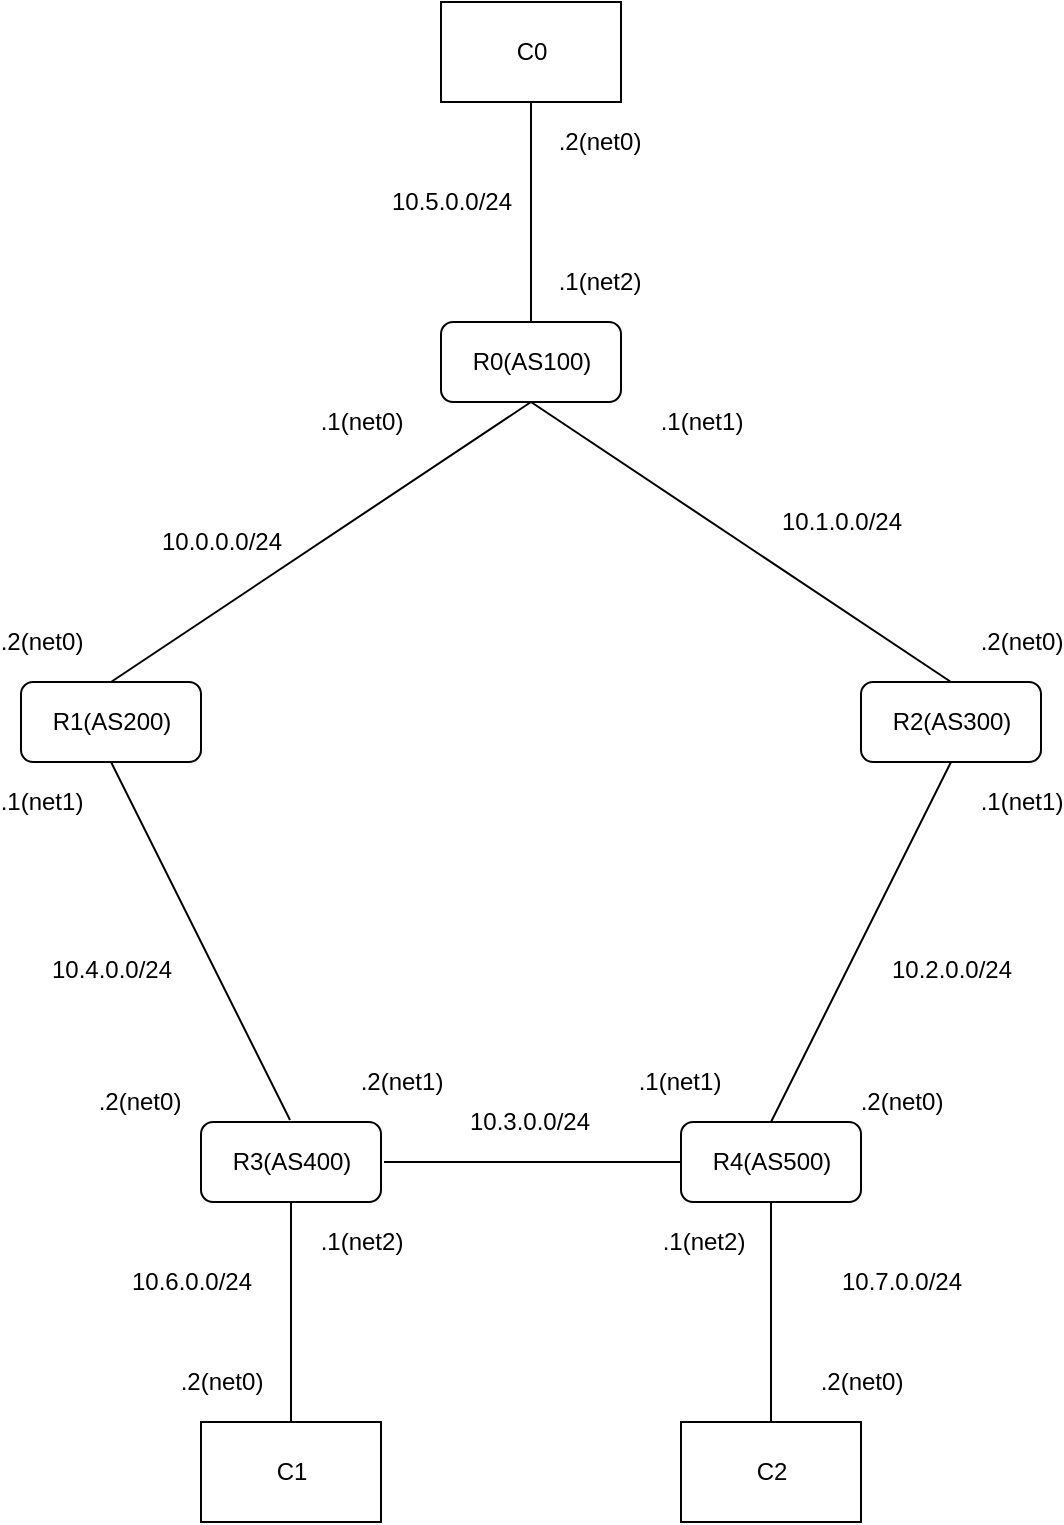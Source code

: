 <mxfile version="12.2.4"><diagram id="lqxfml5Tu0mbVhNB5yz7"><mxGraphModel dx="793" dy="794" grid="1" gridSize="10" guides="1" tooltips="1" connect="1" arrows="1" fold="1" page="1" pageScale="1" pageWidth="827" pageHeight="1169" math="0" shadow="0"><root><mxCell id="0"/><mxCell id="1" parent="0"/><mxCell id="2" value="R0(AS100)" style="rounded=1;whiteSpace=wrap;html=1;" vertex="1" parent="1"><mxGeometry x="368.5" y="260" width="90" height="40" as="geometry"/></mxCell><mxCell id="3" value="R3(AS400)" style="rounded=1;whiteSpace=wrap;html=1;" vertex="1" parent="1"><mxGeometry x="248.5" y="660" width="90" height="40" as="geometry"/></mxCell><mxCell id="4" value="R4(AS500)" style="rounded=1;whiteSpace=wrap;html=1;" vertex="1" parent="1"><mxGeometry x="488.5" y="660" width="90" height="40" as="geometry"/></mxCell><mxCell id="5" value="R2(AS300)" style="rounded=1;whiteSpace=wrap;html=1;" vertex="1" parent="1"><mxGeometry x="578.5" y="440" width="90" height="40" as="geometry"/></mxCell><mxCell id="6" value="R1(AS200)" style="rounded=1;whiteSpace=wrap;html=1;" vertex="1" parent="1"><mxGeometry x="158.5" y="440" width="90" height="40" as="geometry"/></mxCell><mxCell id="7" value="C1" style="rounded=0;whiteSpace=wrap;html=1;" vertex="1" parent="1"><mxGeometry x="248.5" y="810" width="90" height="50" as="geometry"/></mxCell><mxCell id="8" value="C2" style="rounded=0;whiteSpace=wrap;html=1;" vertex="1" parent="1"><mxGeometry x="488.5" y="810" width="90" height="50" as="geometry"/></mxCell><mxCell id="9" value="C0" style="rounded=0;whiteSpace=wrap;html=1;" vertex="1" parent="1"><mxGeometry x="368.5" y="100" width="90" height="50" as="geometry"/></mxCell><mxCell id="13" value="" style="endArrow=none;html=1;entryX=0.5;entryY=1;entryDx=0;entryDy=0;" edge="1" parent="1" source="7" target="3"><mxGeometry width="50" height="50" relative="1" as="geometry"><mxPoint x="160" y="930" as="sourcePoint"/><mxPoint x="210" y="880" as="targetPoint"/></mxGeometry></mxCell><mxCell id="14" value="" style="endArrow=none;html=1;entryX=0.5;entryY=1;entryDx=0;entryDy=0;" edge="1" parent="1" source="8" target="4"><mxGeometry width="50" height="50" relative="1" as="geometry"><mxPoint x="160" y="930" as="sourcePoint"/><mxPoint x="210" y="880" as="targetPoint"/></mxGeometry></mxCell><mxCell id="15" value="" style="endArrow=none;html=1;entryX=0.5;entryY=1;entryDx=0;entryDy=0;" edge="1" parent="1" target="6"><mxGeometry width="50" height="50" relative="1" as="geometry"><mxPoint x="293" y="659" as="sourcePoint"/><mxPoint x="200" y="510" as="targetPoint"/></mxGeometry></mxCell><mxCell id="16" value="" style="endArrow=none;html=1;entryX=0.5;entryY=1;entryDx=0;entryDy=0;exitX=0.5;exitY=0;exitDx=0;exitDy=0;" edge="1" parent="1" source="4" target="5"><mxGeometry width="50" height="50" relative="1" as="geometry"><mxPoint x="580" y="590" as="sourcePoint"/><mxPoint x="630" y="540" as="targetPoint"/></mxGeometry></mxCell><mxCell id="17" value="" style="endArrow=none;html=1;entryX=0;entryY=0.5;entryDx=0;entryDy=0;" edge="1" parent="1" target="4"><mxGeometry width="50" height="50" relative="1" as="geometry"><mxPoint x="340" y="680" as="sourcePoint"/><mxPoint x="430" y="650" as="targetPoint"/></mxGeometry></mxCell><mxCell id="18" value="" style="endArrow=none;html=1;entryX=0.5;entryY=1;entryDx=0;entryDy=0;exitX=0.5;exitY=0;exitDx=0;exitDy=0;" edge="1" parent="1" source="6" target="2"><mxGeometry width="50" height="50" relative="1" as="geometry"><mxPoint x="250" y="390" as="sourcePoint"/><mxPoint x="300" y="340" as="targetPoint"/></mxGeometry></mxCell><mxCell id="19" value="" style="endArrow=none;html=1;entryX=0.5;entryY=1;entryDx=0;entryDy=0;exitX=0.5;exitY=0;exitDx=0;exitDy=0;" edge="1" parent="1" source="5" target="2"><mxGeometry width="50" height="50" relative="1" as="geometry"><mxPoint x="500" y="400" as="sourcePoint"/><mxPoint x="550" y="350" as="targetPoint"/></mxGeometry></mxCell><mxCell id="20" value="" style="endArrow=none;html=1;entryX=0.5;entryY=1;entryDx=0;entryDy=0;exitX=0.5;exitY=0;exitDx=0;exitDy=0;" edge="1" parent="1" source="2" target="9"><mxGeometry width="50" height="50" relative="1" as="geometry"><mxPoint x="400" y="220" as="sourcePoint"/><mxPoint x="450" y="170" as="targetPoint"/></mxGeometry></mxCell><mxCell id="21" value="10.0.0.0/24" style="text;html=1;strokeColor=none;fillColor=none;align=center;verticalAlign=middle;whiteSpace=wrap;rounded=0;" vertex="1" parent="1"><mxGeometry x="223.5" y="360" width="70" height="20" as="geometry"/></mxCell><mxCell id="22" value="10.4.0.0/24" style="text;html=1;strokeColor=none;fillColor=none;align=center;verticalAlign=middle;whiteSpace=wrap;rounded=0;" vertex="1" parent="1"><mxGeometry x="168.5" y="574" width="70" height="20" as="geometry"/></mxCell><mxCell id="23" value="10.3.0.0/24" style="text;html=1;strokeColor=none;fillColor=none;align=center;verticalAlign=middle;whiteSpace=wrap;rounded=0;" vertex="1" parent="1"><mxGeometry x="378" y="650" width="70" height="20" as="geometry"/></mxCell><mxCell id="24" value="10.2.0.0/24" style="text;html=1;strokeColor=none;fillColor=none;align=center;verticalAlign=middle;whiteSpace=wrap;rounded=0;" vertex="1" parent="1"><mxGeometry x="588.5" y="574" width="70" height="20" as="geometry"/></mxCell><mxCell id="25" value="10.1.0.0/24" style="text;html=1;strokeColor=none;fillColor=none;align=center;verticalAlign=middle;whiteSpace=wrap;rounded=0;" vertex="1" parent="1"><mxGeometry x="533.5" y="350" width="70" height="20" as="geometry"/></mxCell><mxCell id="26" value=".2(net0)" style="text;html=1;strokeColor=none;fillColor=none;align=center;verticalAlign=middle;whiteSpace=wrap;rounded=0;" vertex="1" parent="1"><mxGeometry x="198" y="640" width="40" height="20" as="geometry"/></mxCell><mxCell id="27" value=".2(net0)" style="text;html=1;strokeColor=none;fillColor=none;align=center;verticalAlign=middle;whiteSpace=wrap;rounded=0;" vertex="1" parent="1"><mxGeometry x="238.5" y="780" width="40" height="20" as="geometry"/></mxCell><mxCell id="28" value=".1(net1)" style="text;html=1;strokeColor=none;fillColor=none;align=center;verticalAlign=middle;whiteSpace=wrap;rounded=0;" vertex="1" parent="1"><mxGeometry x="148.5" y="490" width="40" height="20" as="geometry"/></mxCell><mxCell id="29" value=".1(net1)" style="text;html=1;strokeColor=none;fillColor=none;align=center;verticalAlign=middle;whiteSpace=wrap;rounded=0;" vertex="1" parent="1"><mxGeometry x="638.5" y="490" width="40" height="20" as="geometry"/></mxCell><mxCell id="30" value=".1(net1)" style="text;html=1;strokeColor=none;fillColor=none;align=center;verticalAlign=middle;whiteSpace=wrap;rounded=0;" vertex="1" parent="1"><mxGeometry x="468" y="630" width="40" height="20" as="geometry"/></mxCell><mxCell id="31" value=".2(net1)" style="text;html=1;strokeColor=none;fillColor=none;align=center;verticalAlign=middle;whiteSpace=wrap;rounded=0;" vertex="1" parent="1"><mxGeometry x="328.5" y="630" width="40" height="20" as="geometry"/></mxCell><mxCell id="32" value=".2(net0)" style="text;html=1;strokeColor=none;fillColor=none;align=center;verticalAlign=middle;whiteSpace=wrap;rounded=0;" vertex="1" parent="1"><mxGeometry x="578.5" y="640" width="40" height="20" as="geometry"/></mxCell><mxCell id="36" value=".2(net0)" style="text;html=1;strokeColor=none;fillColor=none;align=center;verticalAlign=middle;whiteSpace=wrap;rounded=0;" vertex="1" parent="1"><mxGeometry x="638.5" y="410" width="40" height="20" as="geometry"/></mxCell><mxCell id="37" value=".2(net0)" style="text;html=1;strokeColor=none;fillColor=none;align=center;verticalAlign=middle;whiteSpace=wrap;rounded=0;" vertex="1" parent="1"><mxGeometry x="558.5" y="780" width="40" height="20" as="geometry"/></mxCell><mxCell id="38" value=".1(net1)" style="text;html=1;strokeColor=none;fillColor=none;align=center;verticalAlign=middle;whiteSpace=wrap;rounded=0;" vertex="1" parent="1"><mxGeometry x="478.5" y="300" width="40" height="20" as="geometry"/></mxCell><mxCell id="39" value=".1(net0)" style="text;html=1;strokeColor=none;fillColor=none;align=center;verticalAlign=middle;whiteSpace=wrap;rounded=0;" vertex="1" parent="1"><mxGeometry x="308.5" y="300" width="40" height="20" as="geometry"/></mxCell><mxCell id="40" value=".2(net0)" style="text;html=1;strokeColor=none;fillColor=none;align=center;verticalAlign=middle;whiteSpace=wrap;rounded=0;" vertex="1" parent="1"><mxGeometry x="148.5" y="410" width="40" height="20" as="geometry"/></mxCell><mxCell id="41" value=".1(net2)" style="text;html=1;strokeColor=none;fillColor=none;align=center;verticalAlign=middle;whiteSpace=wrap;rounded=0;" vertex="1" parent="1"><mxGeometry x="428" y="230" width="40" height="20" as="geometry"/></mxCell><mxCell id="42" value=".2(net0)" style="text;html=1;strokeColor=none;fillColor=none;align=center;verticalAlign=middle;whiteSpace=wrap;rounded=0;" vertex="1" parent="1"><mxGeometry x="428" y="160" width="40" height="20" as="geometry"/></mxCell><mxCell id="43" value="10.7.0.0/24" style="text;html=1;strokeColor=none;fillColor=none;align=center;verticalAlign=middle;whiteSpace=wrap;rounded=0;" vertex="1" parent="1"><mxGeometry x="563.5" y="730" width="70" height="20" as="geometry"/></mxCell><mxCell id="44" value="10.6.0.0/24" style="text;html=1;strokeColor=none;fillColor=none;align=center;verticalAlign=middle;whiteSpace=wrap;rounded=0;" vertex="1" parent="1"><mxGeometry x="208.5" y="730" width="70" height="20" as="geometry"/></mxCell><mxCell id="45" value="10.5.0.0/24" style="text;html=1;strokeColor=none;fillColor=none;align=center;verticalAlign=middle;whiteSpace=wrap;rounded=0;" vertex="1" parent="1"><mxGeometry x="338.5" y="190" width="70" height="20" as="geometry"/></mxCell><mxCell id="46" value=".1(net2)" style="text;html=1;strokeColor=none;fillColor=none;align=center;verticalAlign=middle;whiteSpace=wrap;rounded=0;" vertex="1" parent="1"><mxGeometry x="308.5" y="710" width="40" height="20" as="geometry"/></mxCell><mxCell id="47" value=".1(net2)" style="text;html=1;strokeColor=none;fillColor=none;align=center;verticalAlign=middle;whiteSpace=wrap;rounded=0;" vertex="1" parent="1"><mxGeometry x="479.5" y="710" width="40" height="20" as="geometry"/></mxCell></root></mxGraphModel></diagram></mxfile>
